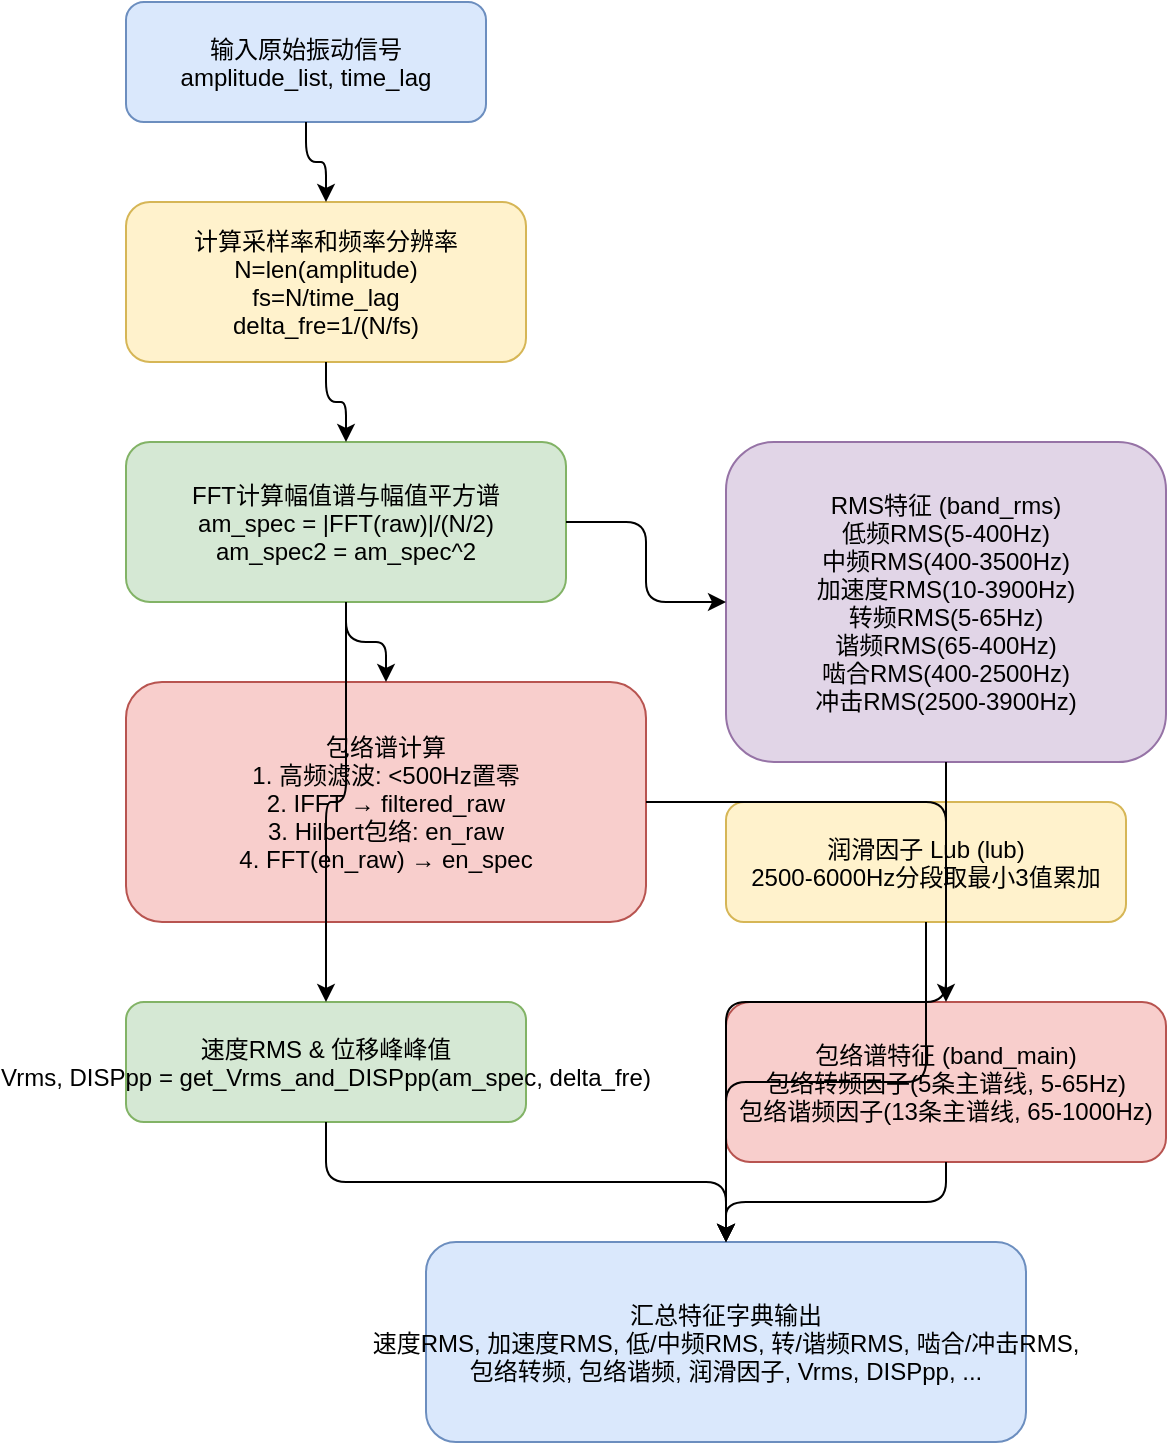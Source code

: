 <?xml version="1.0" encoding="UTF-8"?>
<mxfile>
  <diagram name="Vibration Features Extraction" id="VibFeatures001">
    <mxGraphModel dx="1080" dy="720" grid="1" gridSize="10" guides="1" tooltips="1" connect="1" arrows="1" fold="1" page="1" pageScale="1" pageWidth="827" pageHeight="1169" math="0" shadow="0">
      <root>
        <mxCell id="0"/>
        <mxCell id="1" parent="0"/>
        
        <!-- 输入信号 -->
        <mxCell id="2" value="输入原始振动信号 &#10;amplitude_list, time_lag" style="rounded=1;fillColor=#dae8fc;strokeColor=#6c8ebf;fontSize=12;fontColor=#000000;" vertex="1" parent="1">
          <mxGeometry x="200" y="20" width="180" height="60" as="geometry"/>
        </mxCell>

        <!-- 计算采样率与频率分辨率 -->
        <mxCell id="3" value="计算采样率和频率分辨率 &#10;N=len(amplitude) &#10;fs=N/time_lag &#10;delta_fre=1/(N/fs)" style="rounded=1;fillColor=#fff2cc;strokeColor=#d6b656;fontSize=12;" vertex="1" parent="1">
          <mxGeometry x="200" y="120" width="200" height="80" as="geometry"/>
        </mxCell>

        <!-- FFT -->
        <mxCell id="4" value="FFT计算幅值谱与幅值平方谱 &#10;am_spec = |FFT(raw)|/(N/2) &#10;am_spec2 = am_spec^2" style="rounded=1;fillColor=#d5e8d4;strokeColor=#82b366;fontSize=12;" vertex="1" parent="1">
          <mxGeometry x="200" y="240" width="220" height="80" as="geometry"/>
        </mxCell>

        <!-- 包络谱 -->
        <mxCell id="5" value="包络谱计算 &#10;1. 高频滤波: &lt;500Hz置零 &#10;2. IFFT → filtered_raw &#10;3. Hilbert包络: en_raw &#10;4. FFT(en_raw) → en_spec" style="rounded=1;fillColor=#f8cecc;strokeColor=#b85450;fontSize=12;" vertex="1" parent="1">
          <mxGeometry x="200" y="360" width="260" height="120" as="geometry"/>
        </mxCell>

        <!-- RMS特征 -->
        <mxCell id="6" value="RMS特征 (band_rms) &#10;低频RMS(5-400Hz) &#10;中频RMS(400-3500Hz) &#10;加速度RMS(10-3900Hz) &#10;转频RMS(5-65Hz) &#10;谐频RMS(65-400Hz) &#10;啮合RMS(400-2500Hz) &#10;冲击RMS(2500-3900Hz)" style="rounded=1;fillColor=#e1d5e7;strokeColor=#9673a6;fontSize=12;" vertex="1" parent="1">
          <mxGeometry x="500" y="240" width="220" height="160" as="geometry"/>
        </mxCell>

        <!-- 润滑因子 -->
        <mxCell id="7" value="润滑因子 Lub (lub) &#10;2500-6000Hz分段取最小3值累加" style="rounded=1;fillColor=#fff2cc;strokeColor=#d6b656;fontSize=12;" vertex="1" parent="1">
          <mxGeometry x="500" y="420" width="200" height="60" as="geometry"/>
        </mxCell>

        <!-- 包络谱特征 -->
        <mxCell id="8" value="包络谱特征 (band_main) &#10;包络转频因子(5条主谱线, 5-65Hz) &#10;包络谐频因子(13条主谱线, 65-1000Hz)" style="rounded=1;fillColor=#f8cecc;strokeColor=#b85450;fontSize=12;" vertex="1" parent="1">
          <mxGeometry x="500" y="520" width="220" height="80" as="geometry"/>
        </mxCell>

        <!-- 速度RMS与位移峰峰值 -->
        <mxCell id="9" value="速度RMS &amp; 位移峰峰值 &#10;Vrms, DISPpp = get_Vrms_and_DISPpp(am_spec, delta_fre)" style="rounded=1;fillColor=#d5e8d4;strokeColor=#82b366;fontSize=12;" vertex="1" parent="1">
          <mxGeometry x="200" y="520" width="200" height="60" as="geometry"/>
        </mxCell>

        <!-- 汇总特征 -->
        <mxCell id="10" value="汇总特征字典输出 &#10;速度RMS, 加速度RMS, 低/中频RMS, 转/谐频RMS, 啮合/冲击RMS, &#10;包络转频, 包络谐频, 润滑因子, Vrms, DISPpp, ..." style="rounded=1;fillColor=#dae8fc;strokeColor=#6c8ebf;fontSize=12;" vertex="1" parent="1">
          <mxGeometry x="350" y="640" width="300" height="100" as="geometry"/>
        </mxCell>

        <!-- 连接线 -->
        <mxCell id="11" style="edgeStyle=orthogonalEdgeStyle;strokeColor=#000000;endArrow=classic;" edge="1" parent="1" source="2" target="3">
          <mxGeometry relative="1" as="geometry"/>
        </mxCell>
        <mxCell id="12" style="edgeStyle=orthogonalEdgeStyle;strokeColor=#000000;endArrow=classic;" edge="1" parent="1" source="3" target="4">
          <mxGeometry relative="1" as="geometry"/>
        </mxCell>
        <mxCell id="13" style="edgeStyle=orthogonalEdgeStyle;strokeColor=#000000;endArrow=classic;" edge="1" parent="1" source="4" target="5">
          <mxGeometry relative="1" as="geometry"/>
        </mxCell>
        <mxCell id="14" style="edgeStyle=orthogonalEdgeStyle;strokeColor=#000000;endArrow=classic;" edge="1" parent="1" source="4" target="6">
          <mxGeometry relative="1" as="geometry"/>
        </mxCell>
        <mxCell id="15" style="edgeStyle=orthogonalEdgeStyle;strokeColor=#000000;endArrow=classic;" edge="1" parent="1" source="5" target="8">
          <mxGeometry relative="1" as="geometry"/>
        </mxCell>
        <mxCell id="16" style="edgeStyle=orthogonalEdgeStyle;strokeColor=#000000;endArrow=classic;" edge="1" parent="1" source="4" target="9">
          <mxGeometry relative="1" as="geometry"/>
        </mxCell>
        <mxCell id="17" style="edgeStyle=orthogonalEdgeStyle;strokeColor=#000000;endArrow=classic;" edge="1" parent="1" source="6" target="10">
          <mxGeometry relative="1" as="geometry"/>
        </mxCell>
        <mxCell id="18" style="edgeStyle=orthogonalEdgeStyle;strokeColor=#000000;endArrow=classic;" edge="1" parent="1" source="7" target="10">
          <mxGeometry relative="1" as="geometry"/>
        </mxCell>
        <mxCell id="19" style="edgeStyle=orthogonalEdgeStyle;strokeColor=#000000;endArrow=classic;" edge="1" parent="1" source="8" target="10">
          <mxGeometry relative="1" as="geometry"/>
        </mxCell>
        <mxCell id="20" style="edgeStyle=orthogonalEdgeStyle;strokeColor=#000000;endArrow=classic;" edge="1" parent="1" source="9" target="10">
          <mxGeometry relative="1" as="geometry"/>
        </mxCell>

      </root>
    </mxGraphModel>
  </diagram>
</mxfile>
